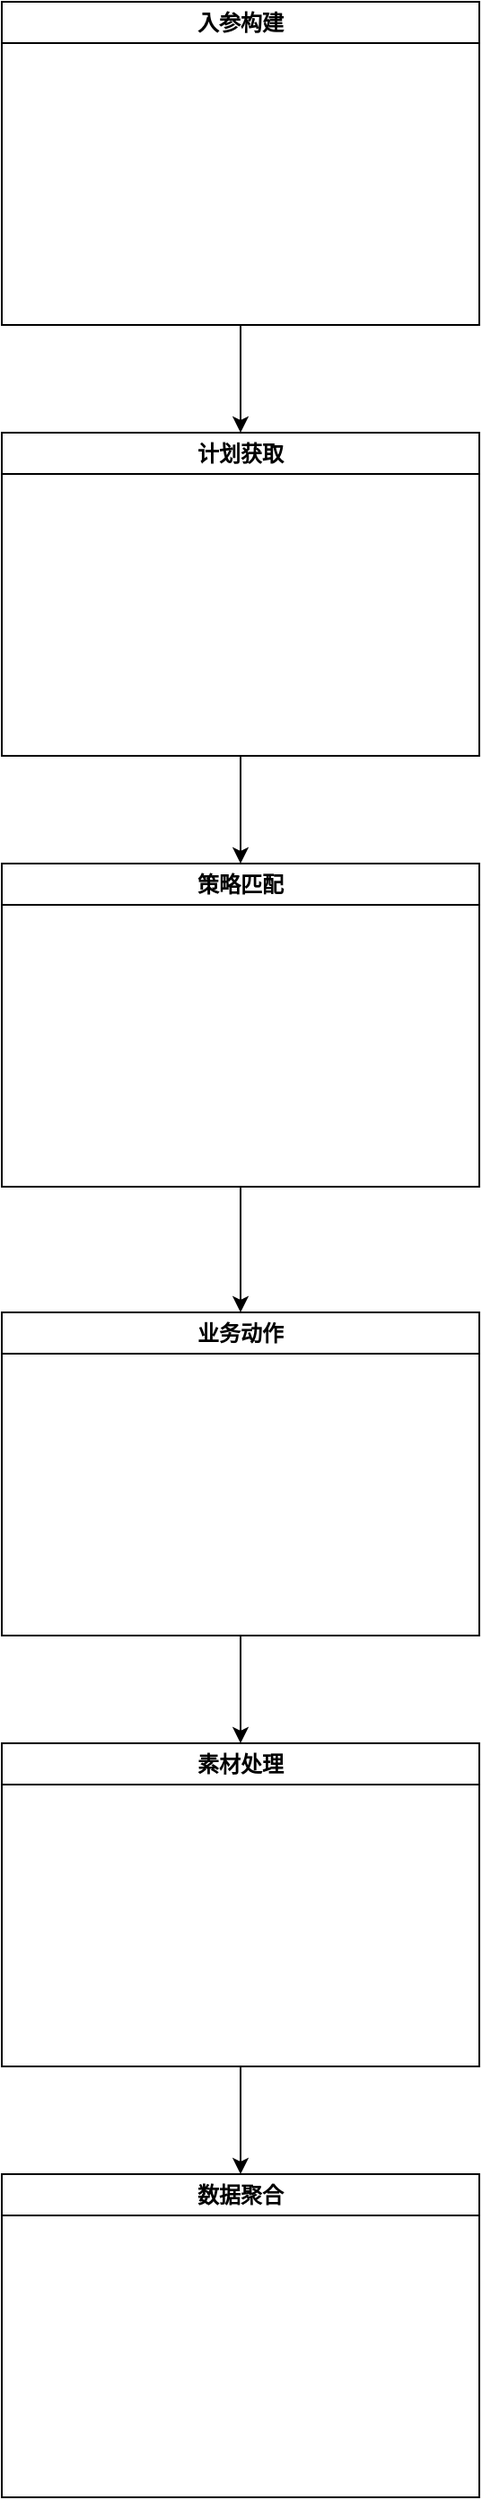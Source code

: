 <mxfile version="21.1.1" type="github">
  <diagram name="第 1 页" id="zzSldxRVRqwI4bkoozq8">
    <mxGraphModel dx="1344" dy="1149" grid="1" gridSize="10" guides="1" tooltips="1" connect="1" arrows="1" fold="1" page="1" pageScale="1" pageWidth="827" pageHeight="1169" math="0" shadow="0">
      <root>
        <mxCell id="0" />
        <mxCell id="1" parent="0" />
        <mxCell id="BipAKc5l0U_uYSt-I5Qa-4" style="edgeStyle=orthogonalEdgeStyle;rounded=0;orthogonalLoop=1;jettySize=auto;html=1;entryX=0.5;entryY=0;entryDx=0;entryDy=0;" edge="1" parent="1" source="BipAKc5l0U_uYSt-I5Qa-2" target="BipAKc5l0U_uYSt-I5Qa-3">
          <mxGeometry relative="1" as="geometry" />
        </mxCell>
        <mxCell id="BipAKc5l0U_uYSt-I5Qa-2" value="入参构建" style="swimlane;whiteSpace=wrap;html=1;" vertex="1" parent="1">
          <mxGeometry x="240" y="120" width="266" height="180" as="geometry">
            <mxRectangle x="240" y="120" width="90" height="30" as="alternateBounds" />
          </mxGeometry>
        </mxCell>
        <mxCell id="BipAKc5l0U_uYSt-I5Qa-8" style="edgeStyle=orthogonalEdgeStyle;rounded=0;orthogonalLoop=1;jettySize=auto;html=1;entryX=0.5;entryY=0;entryDx=0;entryDy=0;" edge="1" parent="1" source="BipAKc5l0U_uYSt-I5Qa-3" target="BipAKc5l0U_uYSt-I5Qa-5">
          <mxGeometry relative="1" as="geometry" />
        </mxCell>
        <mxCell id="BipAKc5l0U_uYSt-I5Qa-3" value="计划获取" style="swimlane;whiteSpace=wrap;html=1;" vertex="1" parent="1">
          <mxGeometry x="240" y="360" width="266" height="180" as="geometry">
            <mxRectangle x="240" y="120" width="90" height="30" as="alternateBounds" />
          </mxGeometry>
        </mxCell>
        <mxCell id="BipAKc5l0U_uYSt-I5Qa-9" style="edgeStyle=orthogonalEdgeStyle;rounded=0;orthogonalLoop=1;jettySize=auto;html=1;entryX=0.5;entryY=0;entryDx=0;entryDy=0;" edge="1" parent="1" source="BipAKc5l0U_uYSt-I5Qa-5" target="BipAKc5l0U_uYSt-I5Qa-7">
          <mxGeometry relative="1" as="geometry" />
        </mxCell>
        <mxCell id="BipAKc5l0U_uYSt-I5Qa-5" value="策略匹配" style="swimlane;whiteSpace=wrap;html=1;" vertex="1" parent="1">
          <mxGeometry x="240" y="600" width="266" height="180" as="geometry">
            <mxRectangle x="240" y="120" width="90" height="30" as="alternateBounds" />
          </mxGeometry>
        </mxCell>
        <mxCell id="BipAKc5l0U_uYSt-I5Qa-11" style="edgeStyle=orthogonalEdgeStyle;rounded=0;orthogonalLoop=1;jettySize=auto;html=1;entryX=0.5;entryY=0;entryDx=0;entryDy=0;" edge="1" parent="1" source="BipAKc5l0U_uYSt-I5Qa-7" target="BipAKc5l0U_uYSt-I5Qa-10">
          <mxGeometry relative="1" as="geometry" />
        </mxCell>
        <mxCell id="BipAKc5l0U_uYSt-I5Qa-7" value="业务动作" style="swimlane;whiteSpace=wrap;html=1;" vertex="1" parent="1">
          <mxGeometry x="240" y="850" width="266" height="180" as="geometry">
            <mxRectangle x="240" y="120" width="90" height="30" as="alternateBounds" />
          </mxGeometry>
        </mxCell>
        <mxCell id="BipAKc5l0U_uYSt-I5Qa-13" style="edgeStyle=orthogonalEdgeStyle;rounded=0;orthogonalLoop=1;jettySize=auto;html=1;" edge="1" parent="1" source="BipAKc5l0U_uYSt-I5Qa-10" target="BipAKc5l0U_uYSt-I5Qa-12">
          <mxGeometry relative="1" as="geometry" />
        </mxCell>
        <mxCell id="BipAKc5l0U_uYSt-I5Qa-10" value="素材处理" style="swimlane;whiteSpace=wrap;html=1;" vertex="1" parent="1">
          <mxGeometry x="240" y="1090" width="266" height="180" as="geometry">
            <mxRectangle x="240" y="120" width="90" height="30" as="alternateBounds" />
          </mxGeometry>
        </mxCell>
        <mxCell id="BipAKc5l0U_uYSt-I5Qa-12" value="数据聚合" style="swimlane;whiteSpace=wrap;html=1;" vertex="1" parent="1">
          <mxGeometry x="240" y="1330" width="266" height="180" as="geometry">
            <mxRectangle x="240" y="120" width="90" height="30" as="alternateBounds" />
          </mxGeometry>
        </mxCell>
      </root>
    </mxGraphModel>
  </diagram>
</mxfile>
